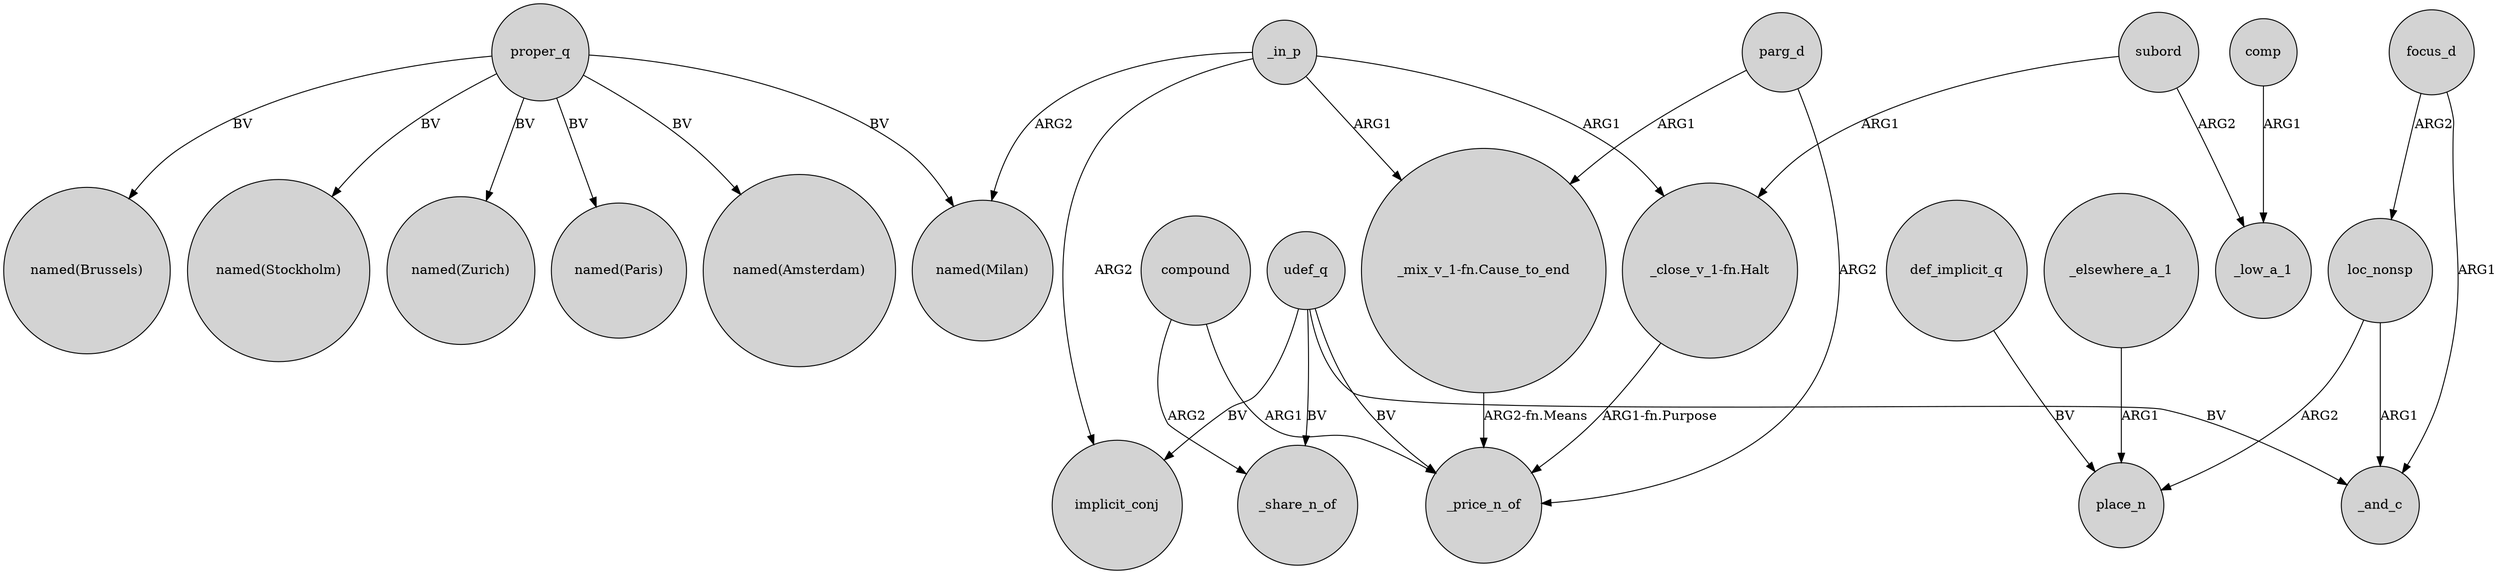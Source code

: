 digraph {
	node [shape=circle style=filled]
	proper_q -> "named(Brussels)" [label=BV]
	proper_q -> "named(Stockholm)" [label=BV]
	comp -> _low_a_1 [label=ARG1]
	def_implicit_q -> place_n [label=BV]
	_in_p -> "_close_v_1-fn.Halt" [label=ARG1]
	loc_nonsp -> _and_c [label=ARG1]
	udef_q -> _price_n_of [label=BV]
	_elsewhere_a_1 -> place_n [label=ARG1]
	_in_p -> implicit_conj [label=ARG2]
	subord -> "_close_v_1-fn.Halt" [label=ARG1]
	_in_p -> "named(Milan)" [label=ARG2]
	focus_d -> loc_nonsp [label=ARG2]
	_in_p -> "_mix_v_1-fn.Cause_to_end" [label=ARG1]
	udef_q -> _and_c [label=BV]
	proper_q -> "named(Milan)" [label=BV]
	proper_q -> "named(Zurich)" [label=BV]
	parg_d -> "_mix_v_1-fn.Cause_to_end" [label=ARG1]
	udef_q -> _share_n_of [label=BV]
	focus_d -> _and_c [label=ARG1]
	compound -> _share_n_of [label=ARG2]
	"_mix_v_1-fn.Cause_to_end" -> _price_n_of [label="ARG2-fn.Means"]
	subord -> _low_a_1 [label=ARG2]
	loc_nonsp -> place_n [label=ARG2]
	proper_q -> "named(Paris)" [label=BV]
	parg_d -> _price_n_of [label=ARG2]
	"_close_v_1-fn.Halt" -> _price_n_of [label="ARG1-fn.Purpose"]
	compound -> _price_n_of [label=ARG1]
	udef_q -> implicit_conj [label=BV]
	proper_q -> "named(Amsterdam)" [label=BV]
}
